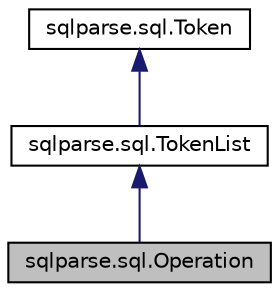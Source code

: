 digraph "sqlparse.sql.Operation"
{
 // LATEX_PDF_SIZE
  edge [fontname="Helvetica",fontsize="10",labelfontname="Helvetica",labelfontsize="10"];
  node [fontname="Helvetica",fontsize="10",shape=record];
  Node1 [label="sqlparse.sql.Operation",height=0.2,width=0.4,color="black", fillcolor="grey75", style="filled", fontcolor="black",tooltip=" "];
  Node2 -> Node1 [dir="back",color="midnightblue",fontsize="10",style="solid",fontname="Helvetica"];
  Node2 [label="sqlparse.sql.TokenList",height=0.2,width=0.4,color="black", fillcolor="white", style="filled",URL="$d4/d1a/classsqlparse_1_1sql_1_1_token_list.html",tooltip=" "];
  Node3 -> Node2 [dir="back",color="midnightblue",fontsize="10",style="solid",fontname="Helvetica"];
  Node3 [label="sqlparse.sql.Token",height=0.2,width=0.4,color="black", fillcolor="white", style="filled",URL="$da/df7/classsqlparse_1_1sql_1_1_token.html",tooltip=" "];
}

